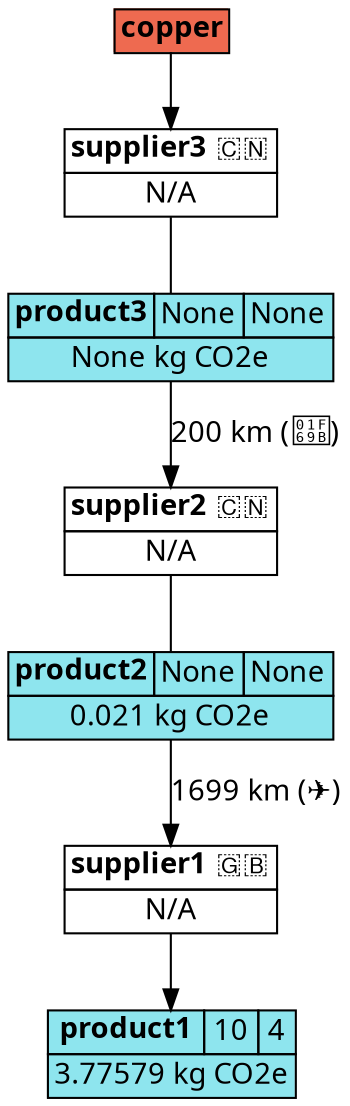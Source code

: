 digraph "supply-chain-diagram" {
	node [shape=plain]
	copper [label=<<TABLE
    ALIGN="CENTER"
    BORDER="0"
    CELLBORDER="1"
    CELLSPACING="0"
    BGCOLOR="coral2">

    <TR>
        <TD><B>copper</B></TD>
    </TR>
</TABLE>> fontname="Segoe UI Emoji"]
	supplier3 [label=<<TABLE
    ALIGN="CENTER"
    BORDER="0"
    CELLBORDER="1"
    CELLSPACING="0"
    BGCOLOR="white">

    <TR>
        <TD><B>supplier3</B> 🇨🇳</TD>
    </TR>

    <TR>
        <TD>N/A</TD>
    </TR>
</TABLE>> fontname="Segoe UI Emoji"]
	copper -> supplier3 [fontname="Segoe UI Emoji"]
	product3 [label=<<TABLE
    ALIGN="CENTER"
    BORDER="0"
    CELLBORDER="1"
    CELLSPACING="0"
    BGCOLOR="cadetblue2">

    <TR>
        <TD><B>product3</B></TD> <TD>None</TD> <TD>None</TD>
    </TR>

    <TR>
        <TD COLSPAN="3">None kg CO2e</TD>
    </TR>
</TABLE>> fontname="Segoe UI Emoji"]
	supplier3 -> product3 [arrowhead=none]
	supplier2 [label=<<TABLE
    ALIGN="CENTER"
    BORDER="0"
    CELLBORDER="1"
    CELLSPACING="0"
    BGCOLOR="white">

    <TR>
        <TD><B>supplier2</B> 🇨🇳</TD>
    </TR>

    <TR>
        <TD>N/A</TD>
    </TR>
</TABLE>> fontname="Segoe UI Emoji"]
	product3 -> supplier2 [label="200 km (🚛)" fontname="Segoe UI Emoji"]
	product2 [label=<<TABLE
    ALIGN="CENTER"
    BORDER="0"
    CELLBORDER="1"
    CELLSPACING="0"
    BGCOLOR="cadetblue2">

    <TR>
        <TD><B>product2</B></TD> <TD>None</TD> <TD>None</TD>
    </TR>

    <TR>
        <TD COLSPAN="3">0.021 kg CO2e</TD>
    </TR>
</TABLE>> fontname="Segoe UI Emoji"]
	supplier2 -> product2 [arrowhead=none]
	supplier1 [label=<<TABLE
    ALIGN="CENTER"
    BORDER="0"
    CELLBORDER="1"
    CELLSPACING="0"
    BGCOLOR="white">

    <TR>
        <TD><B>supplier1</B> 🇬🇧</TD>
    </TR>

    <TR>
        <TD>N/A</TD>
    </TR>
</TABLE>> fontname="Segoe UI Emoji"]
	product2 -> supplier1 [label="1699 km (✈)" fontname="Segoe UI Emoji"]
	product1 [label=<<TABLE
    ALIGN="CENTER"
    BORDER="0"
    CELLBORDER="1"
    CELLSPACING="0"
    BGCOLOR="cadetblue2">

    <TR>
        <TD><B>product1</B></TD> <TD>10</TD> <TD>4</TD>
    </TR>

    <TR>
        <TD COLSPAN="3">3.77579 kg CO2e</TD>
    </TR>
</TABLE>> fontname="Segoe UI Emoji"]
	supplier1 -> product1 [arrowhead=normal]
}
